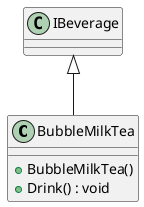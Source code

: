 @startuml
class BubbleMilkTea {
    + BubbleMilkTea()
    + Drink() : void
}
IBeverage <|-- BubbleMilkTea
@enduml
